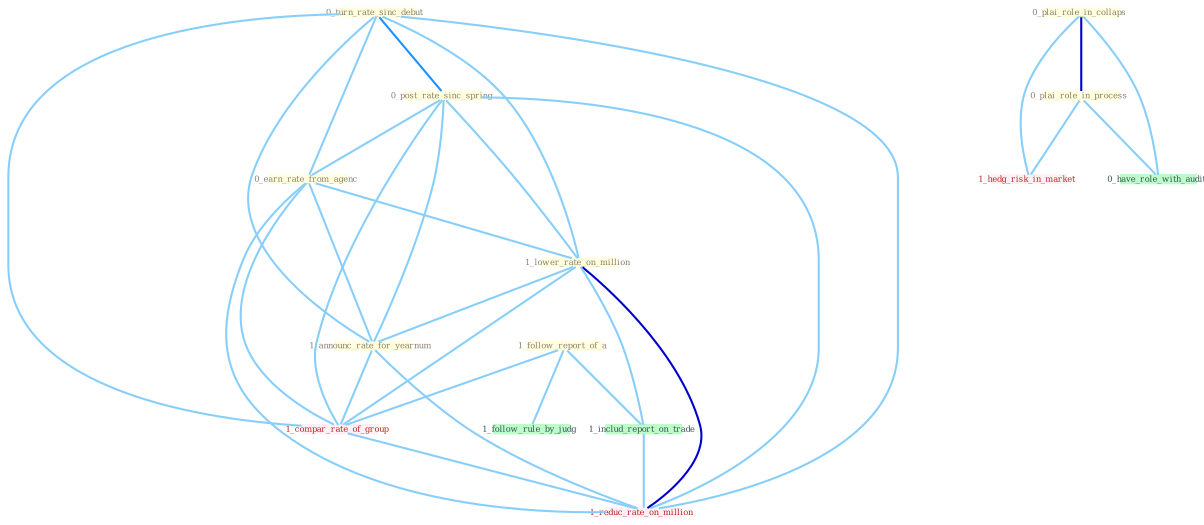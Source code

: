 Graph G{ 
    node
    [shape=polygon,style=filled,width=.5,height=.06,color="#BDFCC9",fixedsize=true,fontsize=4,
    fontcolor="#2f4f4f"];
    {node
    [color="#ffffe0", fontcolor="#8b7d6b"] "0_turn_rate_sinc_debut " "0_post_rate_sinc_spring " "0_earn_rate_from_agenc " "1_follow_report_of_a " "0_plai_role_in_collaps " "1_lower_rate_on_million " "1_announc_rate_for_yearnum " "0_plai_role_in_process "}
{node [color="#fff0f5", fontcolor="#b22222"] "1_compar_rate_of_group " "1_hedg_risk_in_market " "1_reduc_rate_on_million "}
edge [color="#B0E2FF"];

	"0_turn_rate_sinc_debut " -- "0_post_rate_sinc_spring " [w="2", color="#1e90ff" , len=0.8];
	"0_turn_rate_sinc_debut " -- "0_earn_rate_from_agenc " [w="1", color="#87cefa" ];
	"0_turn_rate_sinc_debut " -- "1_lower_rate_on_million " [w="1", color="#87cefa" ];
	"0_turn_rate_sinc_debut " -- "1_announc_rate_for_yearnum " [w="1", color="#87cefa" ];
	"0_turn_rate_sinc_debut " -- "1_compar_rate_of_group " [w="1", color="#87cefa" ];
	"0_turn_rate_sinc_debut " -- "1_reduc_rate_on_million " [w="1", color="#87cefa" ];
	"0_post_rate_sinc_spring " -- "0_earn_rate_from_agenc " [w="1", color="#87cefa" ];
	"0_post_rate_sinc_spring " -- "1_lower_rate_on_million " [w="1", color="#87cefa" ];
	"0_post_rate_sinc_spring " -- "1_announc_rate_for_yearnum " [w="1", color="#87cefa" ];
	"0_post_rate_sinc_spring " -- "1_compar_rate_of_group " [w="1", color="#87cefa" ];
	"0_post_rate_sinc_spring " -- "1_reduc_rate_on_million " [w="1", color="#87cefa" ];
	"0_earn_rate_from_agenc " -- "1_lower_rate_on_million " [w="1", color="#87cefa" ];
	"0_earn_rate_from_agenc " -- "1_announc_rate_for_yearnum " [w="1", color="#87cefa" ];
	"0_earn_rate_from_agenc " -- "1_compar_rate_of_group " [w="1", color="#87cefa" ];
	"0_earn_rate_from_agenc " -- "1_reduc_rate_on_million " [w="1", color="#87cefa" ];
	"1_follow_report_of_a " -- "1_includ_report_on_trade " [w="1", color="#87cefa" ];
	"1_follow_report_of_a " -- "1_compar_rate_of_group " [w="1", color="#87cefa" ];
	"1_follow_report_of_a " -- "1_follow_rule_by_judg " [w="1", color="#87cefa" ];
	"0_plai_role_in_collaps " -- "0_plai_role_in_process " [w="3", color="#0000cd" , len=0.6];
	"0_plai_role_in_collaps " -- "1_hedg_risk_in_market " [w="1", color="#87cefa" ];
	"0_plai_role_in_collaps " -- "0_have_role_with_audit " [w="1", color="#87cefa" ];
	"1_lower_rate_on_million " -- "1_announc_rate_for_yearnum " [w="1", color="#87cefa" ];
	"1_lower_rate_on_million " -- "1_includ_report_on_trade " [w="1", color="#87cefa" ];
	"1_lower_rate_on_million " -- "1_compar_rate_of_group " [w="1", color="#87cefa" ];
	"1_lower_rate_on_million " -- "1_reduc_rate_on_million " [w="3", color="#0000cd" , len=0.6];
	"1_announc_rate_for_yearnum " -- "1_compar_rate_of_group " [w="1", color="#87cefa" ];
	"1_announc_rate_for_yearnum " -- "1_reduc_rate_on_million " [w="1", color="#87cefa" ];
	"0_plai_role_in_process " -- "1_hedg_risk_in_market " [w="1", color="#87cefa" ];
	"0_plai_role_in_process " -- "0_have_role_with_audit " [w="1", color="#87cefa" ];
	"1_includ_report_on_trade " -- "1_reduc_rate_on_million " [w="1", color="#87cefa" ];
	"1_compar_rate_of_group " -- "1_reduc_rate_on_million " [w="1", color="#87cefa" ];
}